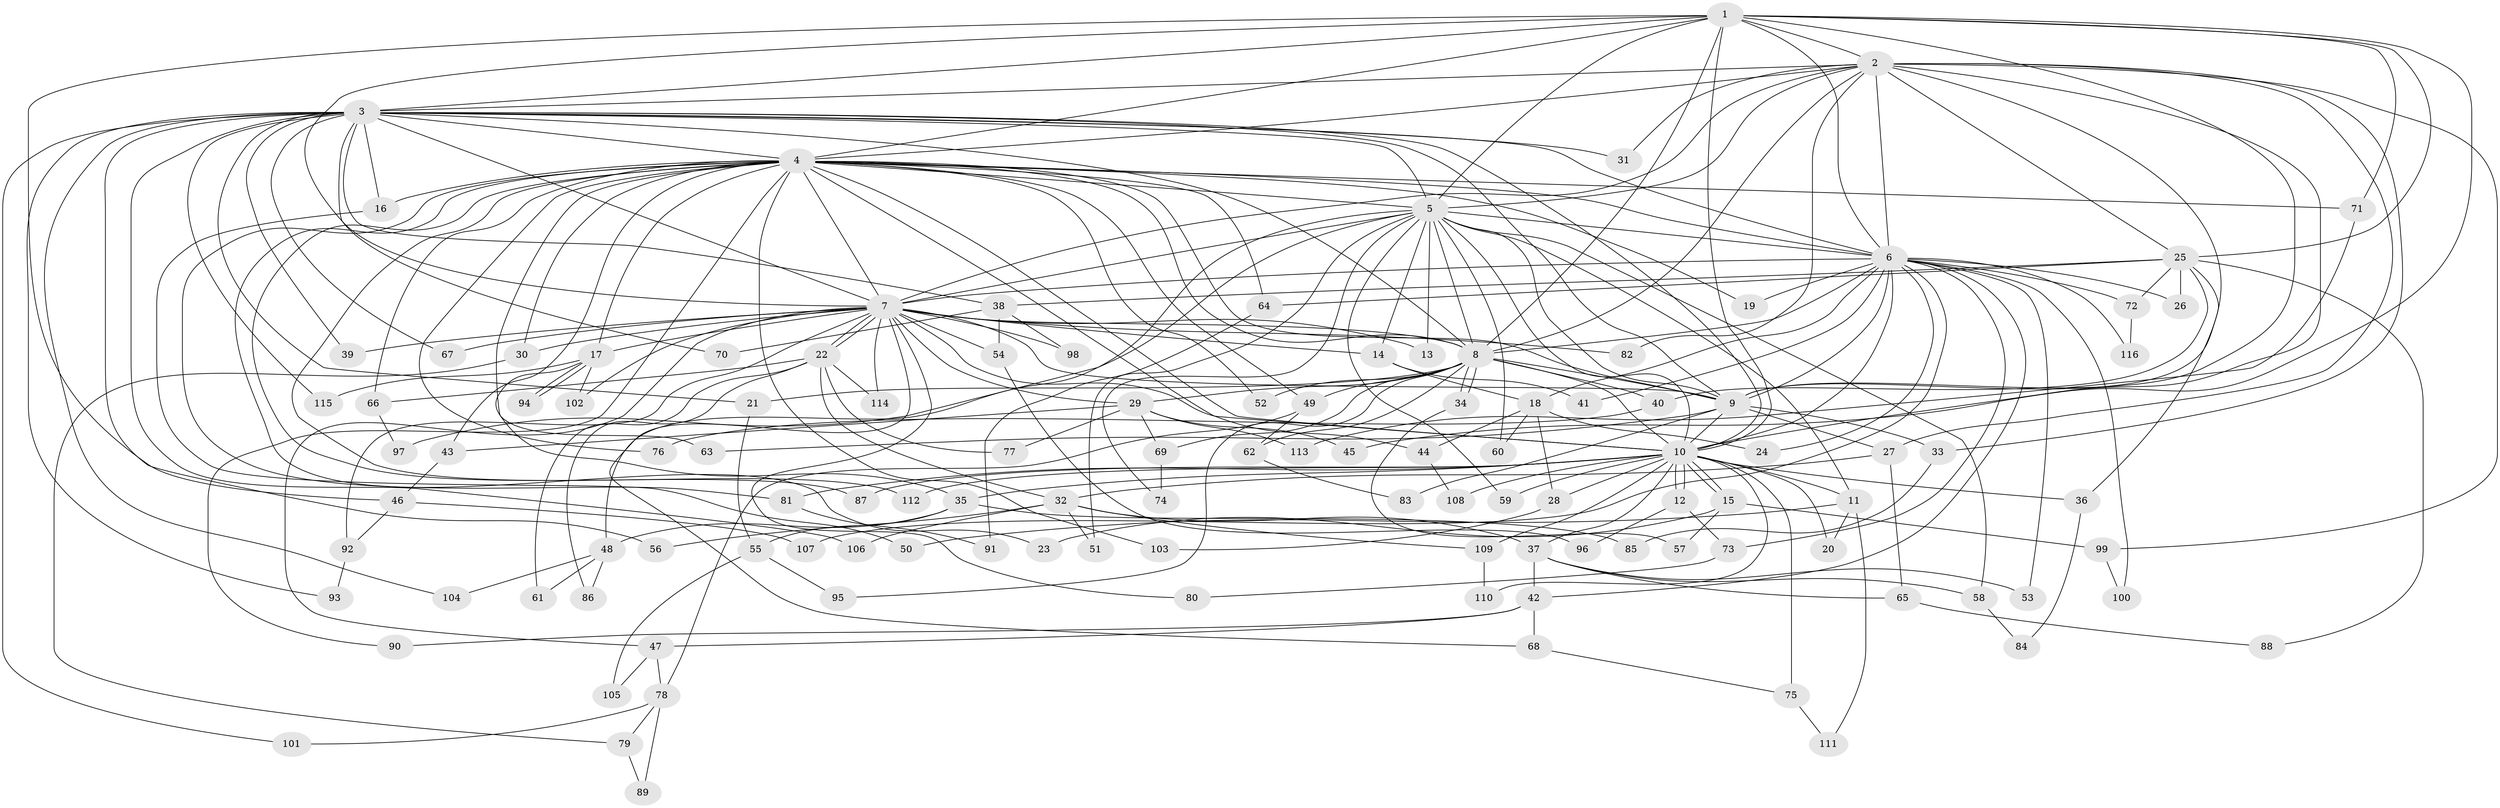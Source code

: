 // Generated by graph-tools (version 1.1) at 2025/13/03/09/25 04:13:58]
// undirected, 116 vertices, 257 edges
graph export_dot {
graph [start="1"]
  node [color=gray90,style=filled];
  1;
  2;
  3;
  4;
  5;
  6;
  7;
  8;
  9;
  10;
  11;
  12;
  13;
  14;
  15;
  16;
  17;
  18;
  19;
  20;
  21;
  22;
  23;
  24;
  25;
  26;
  27;
  28;
  29;
  30;
  31;
  32;
  33;
  34;
  35;
  36;
  37;
  38;
  39;
  40;
  41;
  42;
  43;
  44;
  45;
  46;
  47;
  48;
  49;
  50;
  51;
  52;
  53;
  54;
  55;
  56;
  57;
  58;
  59;
  60;
  61;
  62;
  63;
  64;
  65;
  66;
  67;
  68;
  69;
  70;
  71;
  72;
  73;
  74;
  75;
  76;
  77;
  78;
  79;
  80;
  81;
  82;
  83;
  84;
  85;
  86;
  87;
  88;
  89;
  90;
  91;
  92;
  93;
  94;
  95;
  96;
  97;
  98;
  99;
  100;
  101;
  102;
  103;
  104;
  105;
  106;
  107;
  108;
  109;
  110;
  111;
  112;
  113;
  114;
  115;
  116;
  1 -- 2;
  1 -- 3;
  1 -- 4;
  1 -- 5;
  1 -- 6;
  1 -- 7;
  1 -- 8;
  1 -- 9;
  1 -- 10;
  1 -- 25;
  1 -- 45;
  1 -- 46;
  1 -- 71;
  2 -- 3;
  2 -- 4;
  2 -- 5;
  2 -- 6;
  2 -- 7;
  2 -- 8;
  2 -- 9;
  2 -- 10;
  2 -- 25;
  2 -- 27;
  2 -- 31;
  2 -- 33;
  2 -- 82;
  2 -- 99;
  3 -- 4;
  3 -- 5;
  3 -- 6;
  3 -- 7;
  3 -- 8;
  3 -- 9;
  3 -- 10;
  3 -- 16;
  3 -- 21;
  3 -- 31;
  3 -- 38;
  3 -- 39;
  3 -- 56;
  3 -- 67;
  3 -- 70;
  3 -- 93;
  3 -- 101;
  3 -- 104;
  3 -- 106;
  3 -- 115;
  4 -- 5;
  4 -- 6;
  4 -- 7;
  4 -- 8;
  4 -- 9;
  4 -- 10;
  4 -- 16;
  4 -- 17;
  4 -- 19;
  4 -- 23;
  4 -- 30;
  4 -- 43;
  4 -- 44;
  4 -- 49;
  4 -- 52;
  4 -- 63;
  4 -- 64;
  4 -- 66;
  4 -- 71;
  4 -- 76;
  4 -- 81;
  4 -- 87;
  4 -- 90;
  4 -- 103;
  4 -- 112;
  5 -- 6;
  5 -- 7;
  5 -- 8;
  5 -- 9;
  5 -- 10;
  5 -- 11;
  5 -- 13;
  5 -- 14;
  5 -- 48;
  5 -- 51;
  5 -- 58;
  5 -- 59;
  5 -- 60;
  5 -- 74;
  5 -- 97;
  6 -- 7;
  6 -- 8;
  6 -- 9;
  6 -- 10;
  6 -- 18;
  6 -- 19;
  6 -- 24;
  6 -- 26;
  6 -- 41;
  6 -- 42;
  6 -- 53;
  6 -- 72;
  6 -- 73;
  6 -- 100;
  6 -- 107;
  6 -- 116;
  7 -- 8;
  7 -- 9;
  7 -- 10;
  7 -- 13;
  7 -- 14;
  7 -- 17;
  7 -- 22;
  7 -- 22;
  7 -- 29;
  7 -- 30;
  7 -- 39;
  7 -- 47;
  7 -- 54;
  7 -- 67;
  7 -- 68;
  7 -- 80;
  7 -- 82;
  7 -- 92;
  7 -- 98;
  7 -- 102;
  7 -- 114;
  8 -- 9;
  8 -- 10;
  8 -- 21;
  8 -- 29;
  8 -- 34;
  8 -- 34;
  8 -- 40;
  8 -- 49;
  8 -- 52;
  8 -- 62;
  8 -- 69;
  8 -- 95;
  9 -- 10;
  9 -- 27;
  9 -- 33;
  9 -- 63;
  9 -- 83;
  10 -- 11;
  10 -- 12;
  10 -- 12;
  10 -- 15;
  10 -- 15;
  10 -- 20;
  10 -- 28;
  10 -- 35;
  10 -- 36;
  10 -- 37;
  10 -- 59;
  10 -- 75;
  10 -- 81;
  10 -- 87;
  10 -- 108;
  10 -- 109;
  10 -- 110;
  10 -- 112;
  11 -- 20;
  11 -- 50;
  11 -- 111;
  12 -- 73;
  12 -- 96;
  14 -- 18;
  14 -- 41;
  15 -- 23;
  15 -- 57;
  15 -- 99;
  16 -- 50;
  17 -- 35;
  17 -- 94;
  17 -- 94;
  17 -- 102;
  17 -- 115;
  18 -- 24;
  18 -- 28;
  18 -- 44;
  18 -- 60;
  21 -- 55;
  22 -- 32;
  22 -- 61;
  22 -- 66;
  22 -- 77;
  22 -- 86;
  22 -- 114;
  25 -- 26;
  25 -- 36;
  25 -- 38;
  25 -- 40;
  25 -- 64;
  25 -- 72;
  25 -- 88;
  27 -- 32;
  27 -- 65;
  28 -- 103;
  29 -- 43;
  29 -- 45;
  29 -- 69;
  29 -- 77;
  29 -- 113;
  30 -- 79;
  32 -- 37;
  32 -- 51;
  32 -- 56;
  32 -- 106;
  32 -- 109;
  33 -- 85;
  34 -- 57;
  35 -- 48;
  35 -- 55;
  35 -- 85;
  36 -- 84;
  37 -- 42;
  37 -- 53;
  37 -- 58;
  37 -- 65;
  38 -- 54;
  38 -- 70;
  38 -- 98;
  40 -- 76;
  42 -- 47;
  42 -- 68;
  42 -- 90;
  43 -- 46;
  44 -- 108;
  46 -- 92;
  46 -- 107;
  47 -- 78;
  47 -- 105;
  48 -- 61;
  48 -- 86;
  48 -- 104;
  49 -- 62;
  49 -- 78;
  54 -- 96;
  55 -- 95;
  55 -- 105;
  58 -- 84;
  62 -- 83;
  64 -- 91;
  65 -- 88;
  66 -- 97;
  68 -- 75;
  69 -- 74;
  71 -- 113;
  72 -- 116;
  73 -- 80;
  75 -- 111;
  78 -- 79;
  78 -- 89;
  78 -- 101;
  79 -- 89;
  81 -- 91;
  92 -- 93;
  99 -- 100;
  109 -- 110;
}
